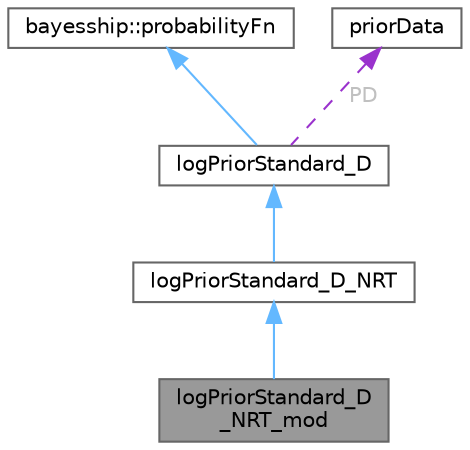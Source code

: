 digraph "logPriorStandard_D_NRT_mod"
{
 // LATEX_PDF_SIZE
  bgcolor="transparent";
  edge [fontname=Helvetica,fontsize=10,labelfontname=Helvetica,labelfontsize=10];
  node [fontname=Helvetica,fontsize=10,shape=box,height=0.2,width=0.4];
  Node1 [id="Node000001",label="logPriorStandard_D\l_NRT_mod",height=0.2,width=0.4,color="gray40", fillcolor="grey60", style="filled", fontcolor="black",tooltip=" "];
  Node2 -> Node1 [id="edge1_Node000001_Node000002",dir="back",color="steelblue1",style="solid",tooltip=" "];
  Node2 [id="Node000002",label="logPriorStandard_D_NRT",height=0.2,width=0.4,color="gray40", fillcolor="white", style="filled",URL="$classlogPriorStandard__D__NRT.html",tooltip=" "];
  Node3 -> Node2 [id="edge2_Node000002_Node000003",dir="back",color="steelblue1",style="solid",tooltip=" "];
  Node3 [id="Node000003",label="logPriorStandard_D",height=0.2,width=0.4,color="gray40", fillcolor="white", style="filled",URL="$classlogPriorStandard__D.html",tooltip=" "];
  Node4 -> Node3 [id="edge3_Node000003_Node000004",dir="back",color="steelblue1",style="solid",tooltip=" "];
  Node4 [id="Node000004",label="bayesship::probabilityFn",height=0.2,width=0.4,color="gray40", fillcolor="white", style="filled",tooltip=" "];
  Node5 -> Node3 [id="edge4_Node000003_Node000005",dir="back",color="darkorchid3",style="dashed",tooltip=" ",label=" PD",fontcolor="grey" ];
  Node5 [id="Node000005",label="priorData",height=0.2,width=0.4,color="gray40", fillcolor="white", style="filled",URL="$structpriorData.html",tooltip=" "];
}
